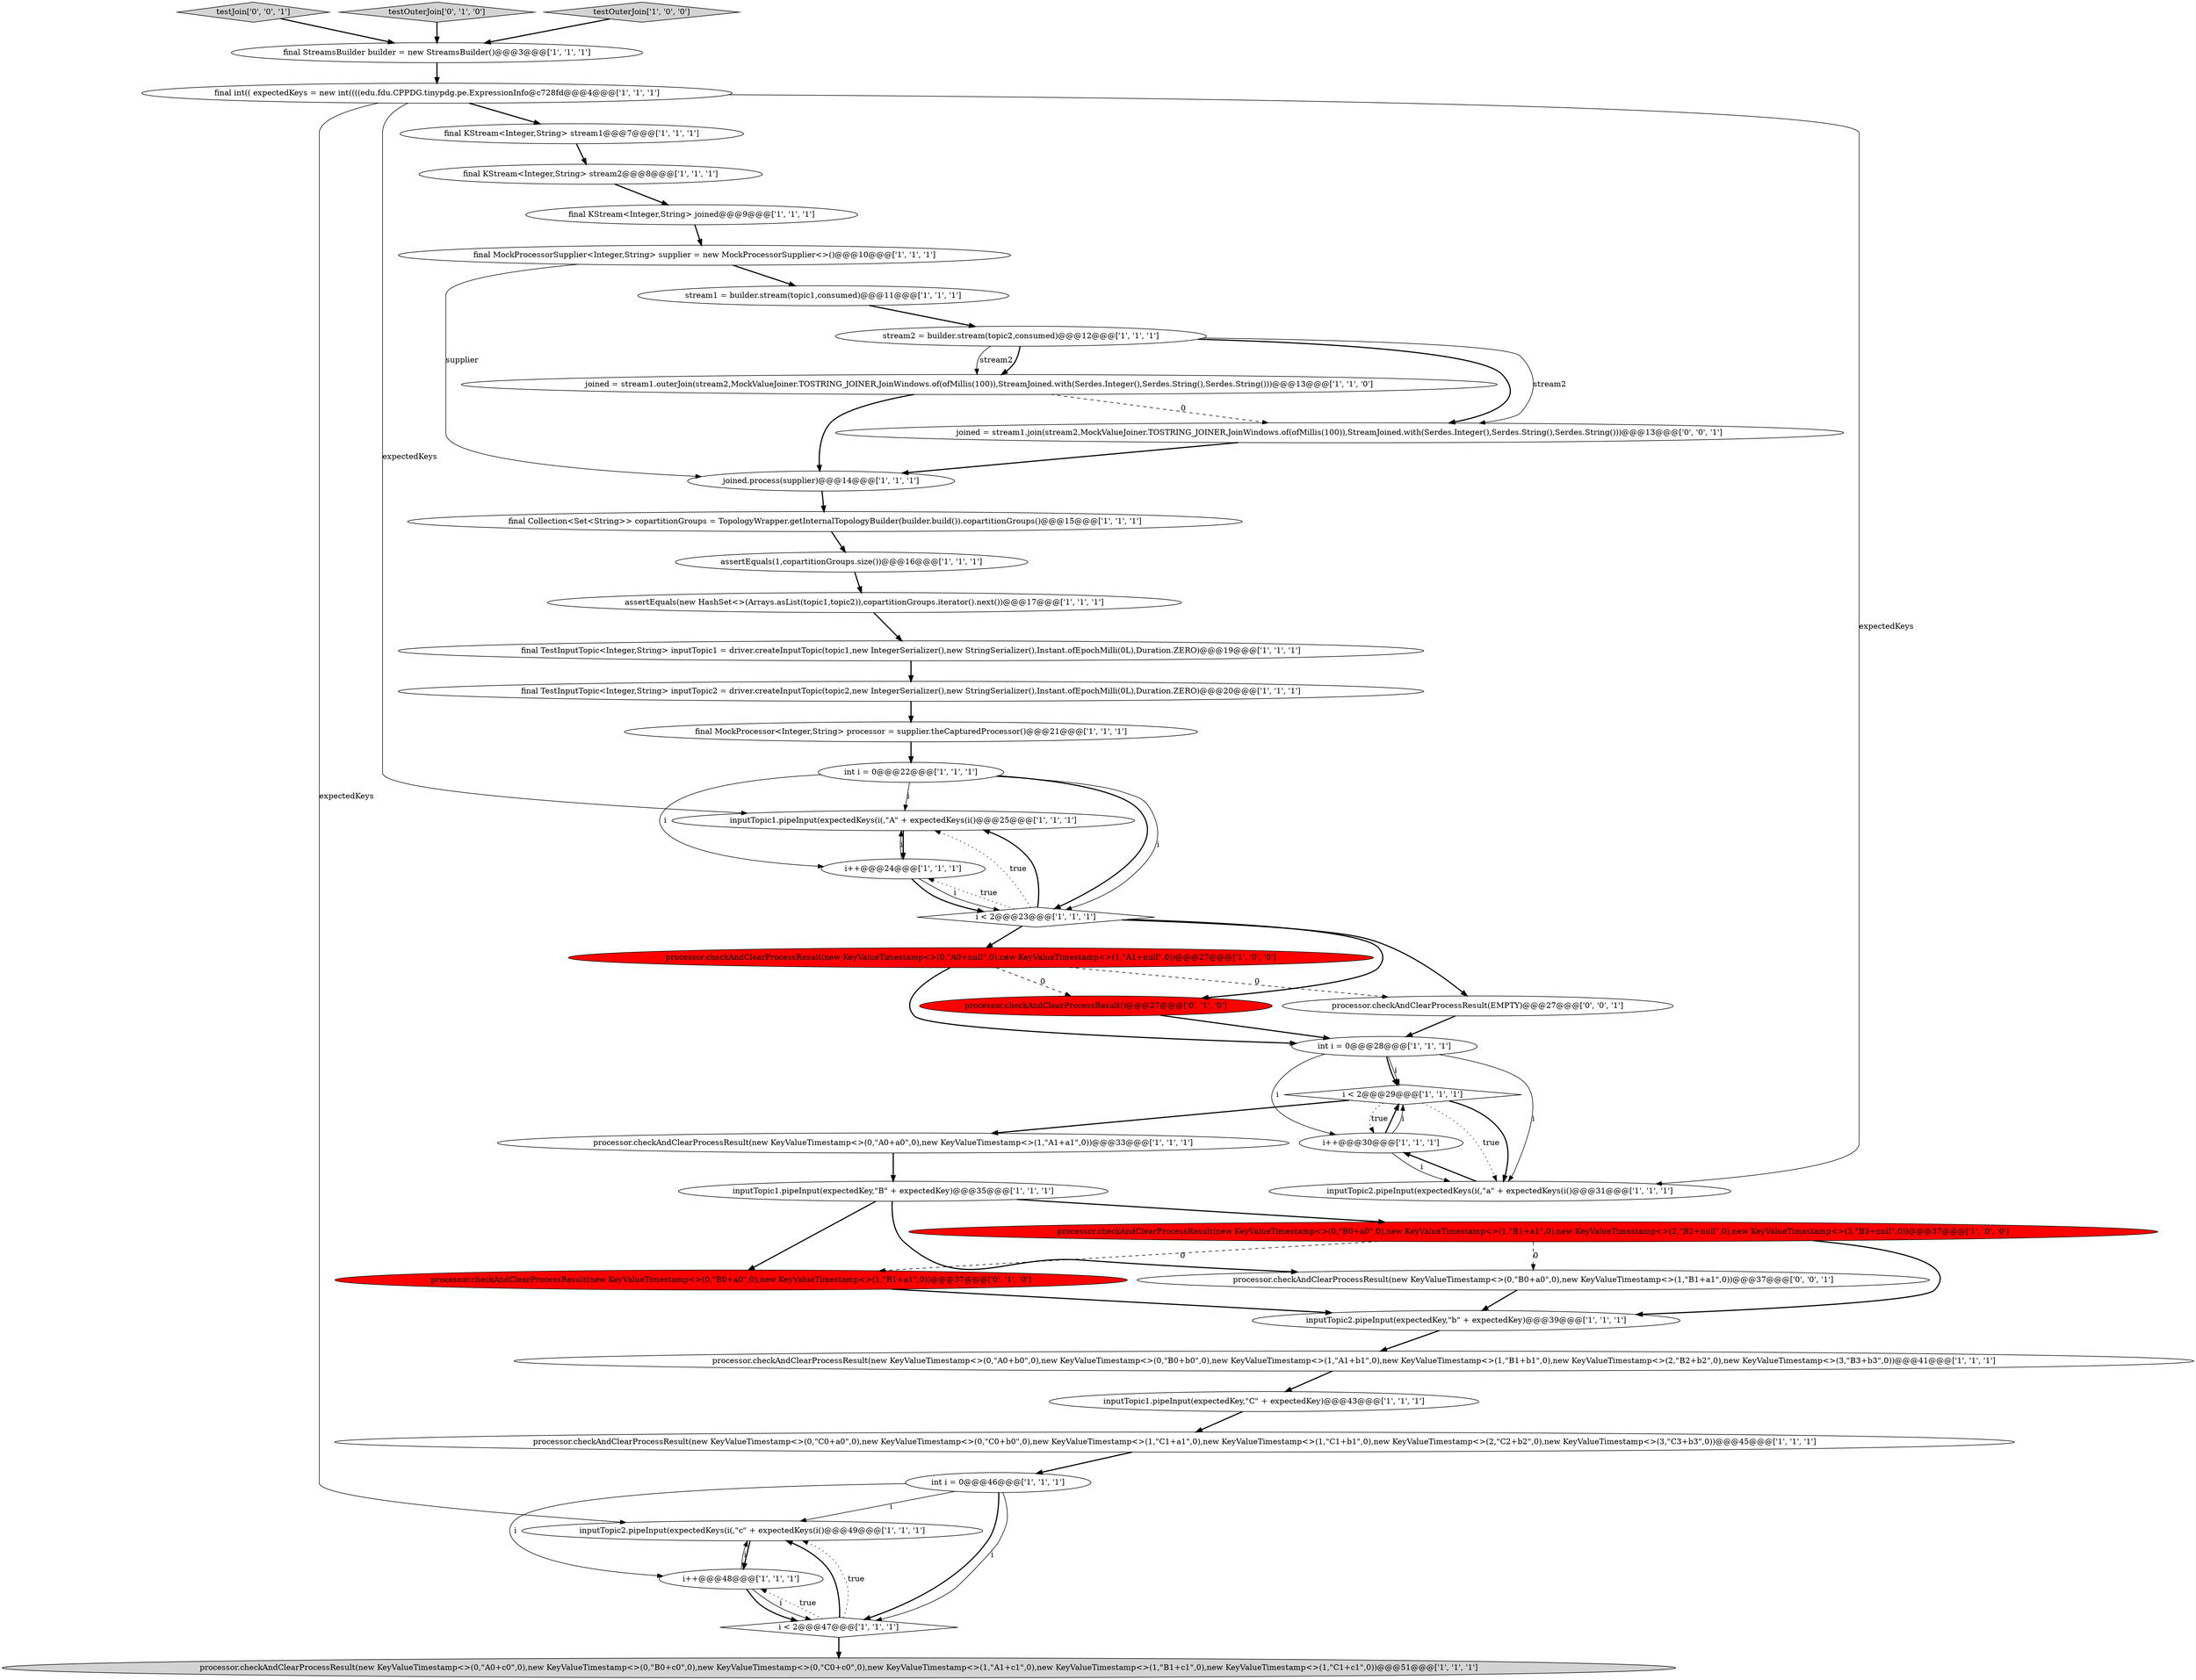digraph {
30 [style = filled, label = "inputTopic2.pipeInput(expectedKeys(i(,\"c\" + expectedKeys(i()@@@49@@@['1', '1', '1']", fillcolor = white, shape = ellipse image = "AAA0AAABBB1BBB"];
34 [style = filled, label = "inputTopic1.pipeInput(expectedKeys(i(,\"A\" + expectedKeys(i()@@@25@@@['1', '1', '1']", fillcolor = white, shape = ellipse image = "AAA0AAABBB1BBB"];
11 [style = filled, label = "assertEquals(new HashSet<>(Arrays.asList(topic1,topic2)),copartitionGroups.iterator().next())@@@17@@@['1', '1', '1']", fillcolor = white, shape = ellipse image = "AAA0AAABBB1BBB"];
13 [style = filled, label = "joined = stream1.outerJoin(stream2,MockValueJoiner.TOSTRING_JOINER,JoinWindows.of(ofMillis(100)),StreamJoined.with(Serdes.Integer(),Serdes.String(),Serdes.String()))@@@13@@@['1', '1', '0']", fillcolor = white, shape = ellipse image = "AAA0AAABBB1BBB"];
16 [style = filled, label = "processor.checkAndClearProcessResult(new KeyValueTimestamp<>(0,\"C0+a0\",0),new KeyValueTimestamp<>(0,\"C0+b0\",0),new KeyValueTimestamp<>(1,\"C1+a1\",0),new KeyValueTimestamp<>(1,\"C1+b1\",0),new KeyValueTimestamp<>(2,\"C2+b2\",0),new KeyValueTimestamp<>(3,\"C3+b3\",0))@@@45@@@['1', '1', '1']", fillcolor = white, shape = ellipse image = "AAA0AAABBB1BBB"];
20 [style = filled, label = "processor.checkAndClearProcessResult(new KeyValueTimestamp<>(0,\"A0+c0\",0),new KeyValueTimestamp<>(0,\"B0+c0\",0),new KeyValueTimestamp<>(0,\"C0+c0\",0),new KeyValueTimestamp<>(1,\"A1+c1\",0),new KeyValueTimestamp<>(1,\"B1+c1\",0),new KeyValueTimestamp<>(1,\"C1+c1\",0))@@@51@@@['1', '1', '1']", fillcolor = lightgray, shape = ellipse image = "AAA0AAABBB1BBB"];
21 [style = filled, label = "final KStream<Integer,String> stream2@@@8@@@['1', '1', '1']", fillcolor = white, shape = ellipse image = "AAA0AAABBB1BBB"];
43 [style = filled, label = "testJoin['0', '0', '1']", fillcolor = lightgray, shape = diamond image = "AAA0AAABBB3BBB"];
44 [style = filled, label = "processor.checkAndClearProcessResult(EMPTY)@@@27@@@['0', '0', '1']", fillcolor = white, shape = ellipse image = "AAA0AAABBB3BBB"];
26 [style = filled, label = "final TestInputTopic<Integer,String> inputTopic2 = driver.createInputTopic(topic2,new IntegerSerializer(),new StringSerializer(),Instant.ofEpochMilli(0L),Duration.ZERO)@@@20@@@['1', '1', '1']", fillcolor = white, shape = ellipse image = "AAA0AAABBB1BBB"];
24 [style = filled, label = "processor.checkAndClearProcessResult(new KeyValueTimestamp<>(0,\"A0+b0\",0),new KeyValueTimestamp<>(0,\"B0+b0\",0),new KeyValueTimestamp<>(1,\"A1+b1\",0),new KeyValueTimestamp<>(1,\"B1+b1\",0),new KeyValueTimestamp<>(2,\"B2+b2\",0),new KeyValueTimestamp<>(3,\"B3+b3\",0))@@@41@@@['1', '1', '1']", fillcolor = white, shape = ellipse image = "AAA0AAABBB1BBB"];
8 [style = filled, label = "i < 2@@@47@@@['1', '1', '1']", fillcolor = white, shape = diamond image = "AAA0AAABBB1BBB"];
38 [style = filled, label = "processor.checkAndClearProcessResult(new KeyValueTimestamp<>(0,\"B0+a0\",0),new KeyValueTimestamp<>(1,\"B1+a1\",0))@@@37@@@['0', '1', '0']", fillcolor = red, shape = ellipse image = "AAA1AAABBB2BBB"];
22 [style = filled, label = "final Collection<Set<String>> copartitionGroups = TopologyWrapper.getInternalTopologyBuilder(builder.build()).copartitionGroups()@@@15@@@['1', '1', '1']", fillcolor = white, shape = ellipse image = "AAA0AAABBB1BBB"];
33 [style = filled, label = "inputTopic1.pipeInput(expectedKey,\"B\" + expectedKey)@@@35@@@['1', '1', '1']", fillcolor = white, shape = ellipse image = "AAA0AAABBB1BBB"];
25 [style = filled, label = "final MockProcessorSupplier<Integer,String> supplier = new MockProcessorSupplier<>()@@@10@@@['1', '1', '1']", fillcolor = white, shape = ellipse image = "AAA0AAABBB1BBB"];
41 [style = filled, label = "processor.checkAndClearProcessResult(new KeyValueTimestamp<>(0,\"B0+a0\",0),new KeyValueTimestamp<>(1,\"B1+a1\",0))@@@37@@@['0', '0', '1']", fillcolor = white, shape = ellipse image = "AAA0AAABBB3BBB"];
0 [style = filled, label = "final MockProcessor<Integer,String> processor = supplier.theCapturedProcessor()@@@21@@@['1', '1', '1']", fillcolor = white, shape = ellipse image = "AAA0AAABBB1BBB"];
40 [style = filled, label = "processor.checkAndClearProcessResult()@@@27@@@['0', '1', '0']", fillcolor = red, shape = ellipse image = "AAA1AAABBB2BBB"];
12 [style = filled, label = "i++@@@30@@@['1', '1', '1']", fillcolor = white, shape = ellipse image = "AAA0AAABBB1BBB"];
39 [style = filled, label = "testOuterJoin['0', '1', '0']", fillcolor = lightgray, shape = diamond image = "AAA0AAABBB2BBB"];
6 [style = filled, label = "final KStream<Integer,String> joined@@@9@@@['1', '1', '1']", fillcolor = white, shape = ellipse image = "AAA0AAABBB1BBB"];
1 [style = filled, label = "final TestInputTopic<Integer,String> inputTopic1 = driver.createInputTopic(topic1,new IntegerSerializer(),new StringSerializer(),Instant.ofEpochMilli(0L),Duration.ZERO)@@@19@@@['1', '1', '1']", fillcolor = white, shape = ellipse image = "AAA0AAABBB1BBB"];
37 [style = filled, label = "assertEquals(1,copartitionGroups.size())@@@16@@@['1', '1', '1']", fillcolor = white, shape = ellipse image = "AAA0AAABBB1BBB"];
14 [style = filled, label = "int i = 0@@@22@@@['1', '1', '1']", fillcolor = white, shape = ellipse image = "AAA0AAABBB1BBB"];
27 [style = filled, label = "i++@@@48@@@['1', '1', '1']", fillcolor = white, shape = ellipse image = "AAA0AAABBB1BBB"];
5 [style = filled, label = "testOuterJoin['1', '0', '0']", fillcolor = lightgray, shape = diamond image = "AAA0AAABBB1BBB"];
4 [style = filled, label = "i < 2@@@29@@@['1', '1', '1']", fillcolor = white, shape = diamond image = "AAA0AAABBB1BBB"];
18 [style = filled, label = "joined.process(supplier)@@@14@@@['1', '1', '1']", fillcolor = white, shape = ellipse image = "AAA0AAABBB1BBB"];
17 [style = filled, label = "i++@@@24@@@['1', '1', '1']", fillcolor = white, shape = ellipse image = "AAA0AAABBB1BBB"];
15 [style = filled, label = "stream1 = builder.stream(topic1,consumed)@@@11@@@['1', '1', '1']", fillcolor = white, shape = ellipse image = "AAA0AAABBB1BBB"];
7 [style = filled, label = "inputTopic1.pipeInput(expectedKey,\"C\" + expectedKey)@@@43@@@['1', '1', '1']", fillcolor = white, shape = ellipse image = "AAA0AAABBB1BBB"];
28 [style = filled, label = "processor.checkAndClearProcessResult(new KeyValueTimestamp<>(0,\"B0+a0\",0),new KeyValueTimestamp<>(1,\"B1+a1\",0),new KeyValueTimestamp<>(2,\"B2+null\",0),new KeyValueTimestamp<>(3,\"B3+null\",0))@@@37@@@['1', '0', '0']", fillcolor = red, shape = ellipse image = "AAA1AAABBB1BBB"];
32 [style = filled, label = "final KStream<Integer,String> stream1@@@7@@@['1', '1', '1']", fillcolor = white, shape = ellipse image = "AAA0AAABBB1BBB"];
31 [style = filled, label = "final int(( expectedKeys = new int((((edu.fdu.CPPDG.tinypdg.pe.ExpressionInfo@c728fd@@@4@@@['1', '1', '1']", fillcolor = white, shape = ellipse image = "AAA0AAABBB1BBB"];
36 [style = filled, label = "processor.checkAndClearProcessResult(new KeyValueTimestamp<>(0,\"A0+a0\",0),new KeyValueTimestamp<>(1,\"A1+a1\",0))@@@33@@@['1', '1', '1']", fillcolor = white, shape = ellipse image = "AAA0AAABBB1BBB"];
42 [style = filled, label = "joined = stream1.join(stream2,MockValueJoiner.TOSTRING_JOINER,JoinWindows.of(ofMillis(100)),StreamJoined.with(Serdes.Integer(),Serdes.String(),Serdes.String()))@@@13@@@['0', '0', '1']", fillcolor = white, shape = ellipse image = "AAA0AAABBB3BBB"];
9 [style = filled, label = "int i = 0@@@28@@@['1', '1', '1']", fillcolor = white, shape = ellipse image = "AAA0AAABBB1BBB"];
29 [style = filled, label = "inputTopic2.pipeInput(expectedKey,\"b\" + expectedKey)@@@39@@@['1', '1', '1']", fillcolor = white, shape = ellipse image = "AAA0AAABBB1BBB"];
2 [style = filled, label = "stream2 = builder.stream(topic2,consumed)@@@12@@@['1', '1', '1']", fillcolor = white, shape = ellipse image = "AAA0AAABBB1BBB"];
19 [style = filled, label = "processor.checkAndClearProcessResult(new KeyValueTimestamp<>(0,\"A0+null\",0),new KeyValueTimestamp<>(1,\"A1+null\",0))@@@27@@@['1', '0', '0']", fillcolor = red, shape = ellipse image = "AAA1AAABBB1BBB"];
35 [style = filled, label = "int i = 0@@@46@@@['1', '1', '1']", fillcolor = white, shape = ellipse image = "AAA0AAABBB1BBB"];
3 [style = filled, label = "final StreamsBuilder builder = new StreamsBuilder()@@@3@@@['1', '1', '1']", fillcolor = white, shape = ellipse image = "AAA0AAABBB1BBB"];
23 [style = filled, label = "inputTopic2.pipeInput(expectedKeys(i(,\"a\" + expectedKeys(i()@@@31@@@['1', '1', '1']", fillcolor = white, shape = ellipse image = "AAA0AAABBB1BBB"];
10 [style = filled, label = "i < 2@@@23@@@['1', '1', '1']", fillcolor = white, shape = diamond image = "AAA0AAABBB1BBB"];
5->3 [style = bold, label=""];
17->10 [style = bold, label=""];
28->29 [style = bold, label=""];
8->30 [style = bold, label=""];
8->30 [style = dotted, label="true"];
42->18 [style = bold, label=""];
15->2 [style = bold, label=""];
31->34 [style = solid, label="expectedKeys"];
32->21 [style = bold, label=""];
35->30 [style = solid, label="i"];
13->42 [style = dashed, label="0"];
37->11 [style = bold, label=""];
21->6 [style = bold, label=""];
14->17 [style = solid, label="i"];
11->1 [style = bold, label=""];
25->18 [style = solid, label="supplier"];
3->31 [style = bold, label=""];
22->37 [style = bold, label=""];
17->34 [style = solid, label="i"];
31->32 [style = bold, label=""];
10->19 [style = bold, label=""];
9->4 [style = bold, label=""];
33->28 [style = bold, label=""];
38->29 [style = bold, label=""];
30->27 [style = bold, label=""];
41->29 [style = bold, label=""];
9->12 [style = solid, label="i"];
10->34 [style = dotted, label="true"];
4->23 [style = dotted, label="true"];
14->10 [style = bold, label=""];
39->3 [style = bold, label=""];
33->41 [style = bold, label=""];
14->10 [style = solid, label="i"];
40->9 [style = bold, label=""];
9->23 [style = solid, label="i"];
12->23 [style = solid, label="i"];
1->26 [style = bold, label=""];
36->33 [style = bold, label=""];
31->30 [style = solid, label="expectedKeys"];
14->34 [style = solid, label="i"];
2->13 [style = solid, label="stream2"];
28->38 [style = dashed, label="0"];
28->41 [style = dashed, label="0"];
27->8 [style = solid, label="i"];
2->13 [style = bold, label=""];
10->17 [style = dotted, label="true"];
19->44 [style = dashed, label="0"];
26->0 [style = bold, label=""];
0->14 [style = bold, label=""];
43->3 [style = bold, label=""];
18->22 [style = bold, label=""];
8->20 [style = bold, label=""];
10->34 [style = bold, label=""];
10->44 [style = bold, label=""];
12->4 [style = bold, label=""];
19->9 [style = bold, label=""];
31->23 [style = solid, label="expectedKeys"];
34->17 [style = bold, label=""];
12->4 [style = solid, label="i"];
7->16 [style = bold, label=""];
35->27 [style = solid, label="i"];
27->30 [style = solid, label="i"];
35->8 [style = bold, label=""];
2->42 [style = solid, label="stream2"];
10->40 [style = bold, label=""];
25->15 [style = bold, label=""];
33->38 [style = bold, label=""];
23->12 [style = bold, label=""];
4->36 [style = bold, label=""];
16->35 [style = bold, label=""];
8->27 [style = dotted, label="true"];
9->4 [style = solid, label="i"];
4->12 [style = dotted, label="true"];
29->24 [style = bold, label=""];
24->7 [style = bold, label=""];
44->9 [style = bold, label=""];
35->8 [style = solid, label="i"];
27->8 [style = bold, label=""];
2->42 [style = bold, label=""];
19->40 [style = dashed, label="0"];
4->23 [style = bold, label=""];
13->18 [style = bold, label=""];
6->25 [style = bold, label=""];
17->10 [style = solid, label="i"];
}
